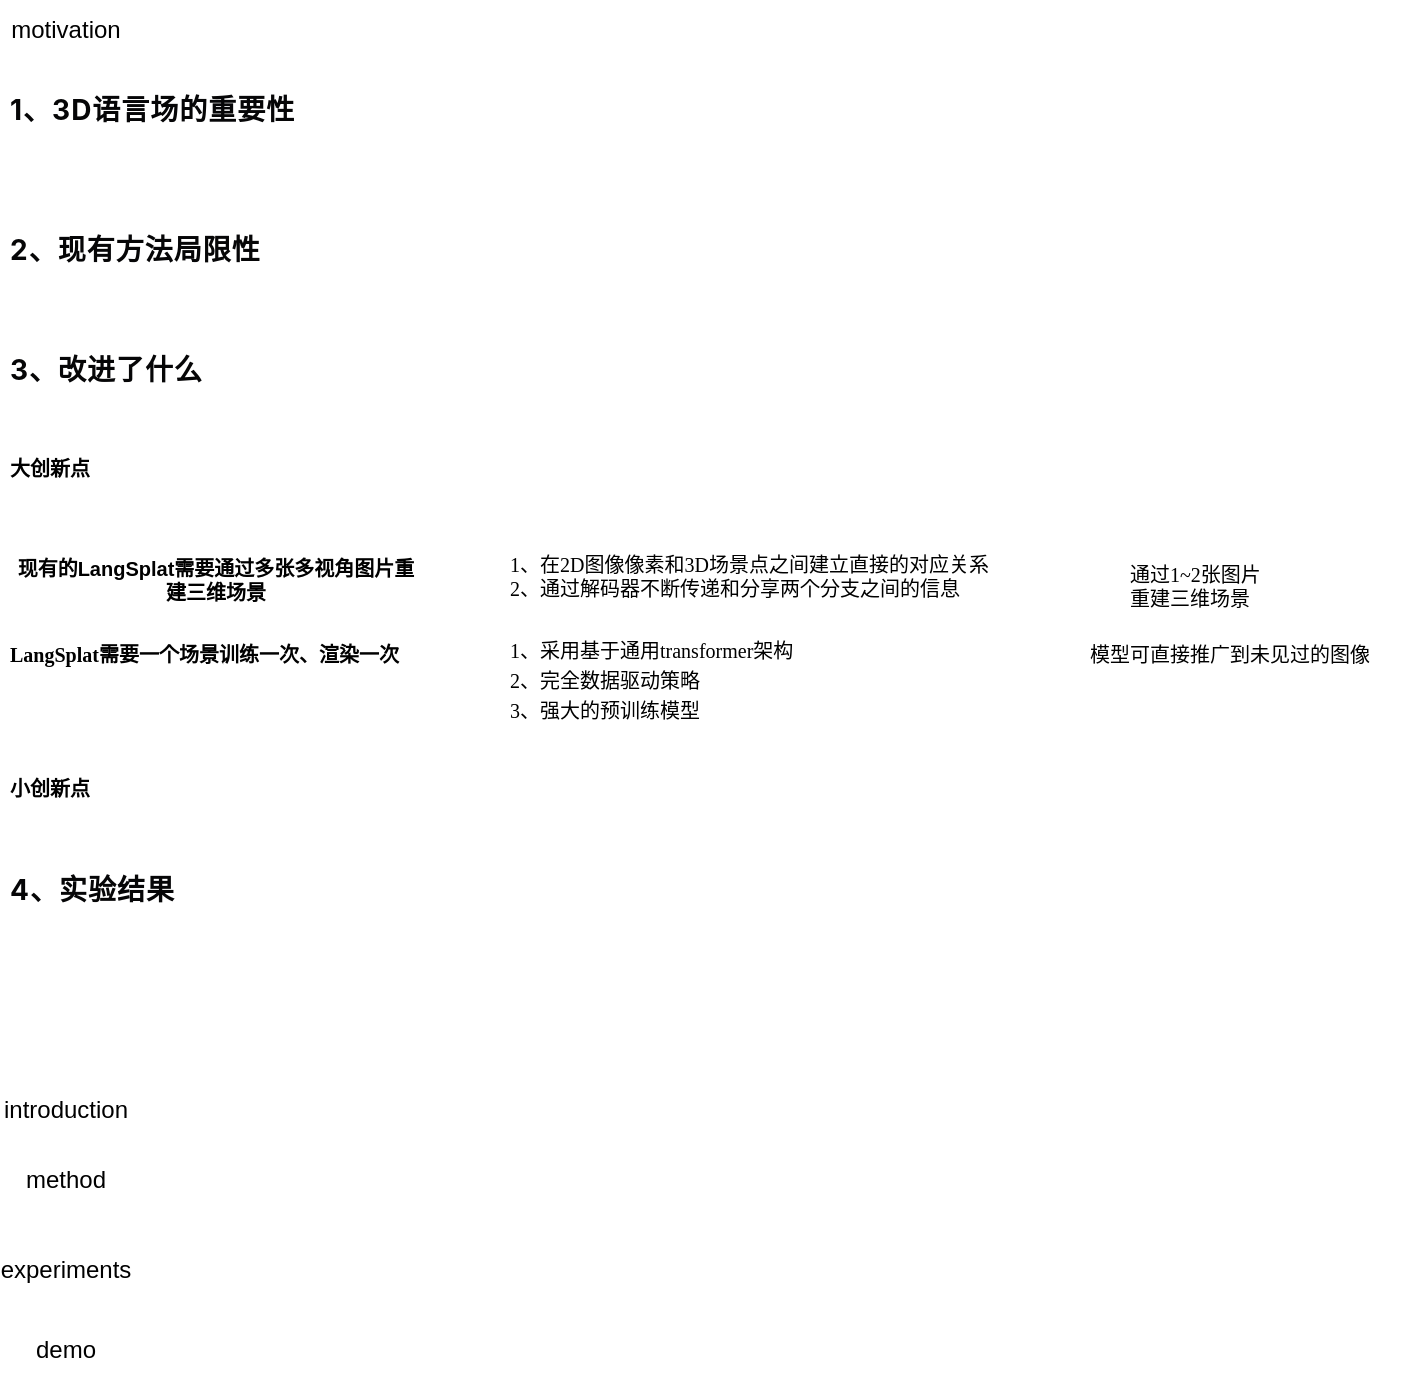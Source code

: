 <mxfile version="24.7.7">
  <diagram name="第 1 页" id="PCHLLe_sk1U6rp72RW6W">
    <mxGraphModel dx="746" dy="425" grid="1" gridSize="10" guides="1" tooltips="1" connect="1" arrows="1" fold="1" page="1" pageScale="1" pageWidth="827" pageHeight="1169" math="0" shadow="0">
      <root>
        <mxCell id="0" />
        <mxCell id="1" parent="0" />
        <mxCell id="ahB7fCFWOppxZNZ6RY8T-1" value="motivation" style="text;strokeColor=none;align=center;fillColor=none;html=1;verticalAlign=middle;whiteSpace=wrap;rounded=0;" vertex="1" parent="1">
          <mxGeometry x="10" y="10" width="60" height="30" as="geometry" />
        </mxCell>
        <mxCell id="ahB7fCFWOppxZNZ6RY8T-2" value="introduction" style="text;strokeColor=none;align=center;fillColor=none;html=1;verticalAlign=middle;whiteSpace=wrap;rounded=0;" vertex="1" parent="1">
          <mxGeometry x="10" y="550" width="60" height="30" as="geometry" />
        </mxCell>
        <mxCell id="ahB7fCFWOppxZNZ6RY8T-3" value="method" style="text;strokeColor=none;align=center;fillColor=none;html=1;verticalAlign=middle;whiteSpace=wrap;rounded=0;" vertex="1" parent="1">
          <mxGeometry x="10" y="585" width="60" height="30" as="geometry" />
        </mxCell>
        <mxCell id="ahB7fCFWOppxZNZ6RY8T-4" value="experiments" style="text;strokeColor=none;align=center;fillColor=none;html=1;verticalAlign=middle;whiteSpace=wrap;rounded=0;" vertex="1" parent="1">
          <mxGeometry x="10" y="630" width="60" height="30" as="geometry" />
        </mxCell>
        <mxCell id="ahB7fCFWOppxZNZ6RY8T-5" value="demo" style="text;strokeColor=none;align=center;fillColor=none;html=1;verticalAlign=middle;whiteSpace=wrap;rounded=0;" vertex="1" parent="1">
          <mxGeometry x="10" y="670" width="60" height="30" as="geometry" />
        </mxCell>
        <mxCell id="ahB7fCFWOppxZNZ6RY8T-6" value="&lt;p style=&quot;margin-top: 0pt; margin-bottom: 0pt; margin-left: 0in; direction: ltr; unicode-bidi: embed; vertical-align: middle; word-break: normal; font-size: 10px;&quot;&gt;&lt;span style=&quot;font-family: 微软雅黑; font-weight: bold;&quot;&gt;现有的&lt;/span&gt;&lt;span style=&quot;font-family: Arial; font-weight: bold;&quot;&gt;LangSplat&lt;/span&gt;&lt;span style=&quot;font-family: 微软雅黑; font-weight: bold;&quot;&gt;需要通过多张&lt;/span&gt;&lt;span style=&quot;font-family: 微软雅黑; font-weight: bold;&quot;&gt;多视角图片重建三维场景&lt;/span&gt;&lt;/p&gt;" style="text;strokeColor=none;align=center;fillColor=none;html=1;verticalAlign=middle;whiteSpace=wrap;rounded=0;" vertex="1" parent="1">
          <mxGeometry x="10" y="285" width="210" height="30" as="geometry" />
        </mxCell>
        <mxCell id="ahB7fCFWOppxZNZ6RY8T-7" value="&lt;p style=&quot;margin-top: 0pt; margin-bottom: 0pt; margin-left: 0in; text-align: center; direction: ltr; unicode-bidi: embed; vertical-align: middle; word-break: normal; font-size: 10px;&quot;&gt;&lt;span style=&quot;font-size: 10px; font-family: 微软雅黑; color: black; font-weight: bold; font-style: normal;&quot;&gt;LangSplat&lt;/span&gt;&lt;span style=&quot;font-size: 10px; font-family: 微软雅黑; color: black; font-weight: bold; font-style: normal;&quot;&gt;需要一个场景训练一次、渲染一次&lt;/span&gt;&lt;/p&gt;" style="text;whiteSpace=wrap;html=1;fontSize=10;" vertex="1" parent="1">
          <mxGeometry x="10" y="325" width="210" height="30" as="geometry" />
        </mxCell>
        <mxCell id="ahB7fCFWOppxZNZ6RY8T-8" value="&lt;p style=&quot;line-height: normal; margin: 0pt 0in; text-indent: 0in; text-align: left; direction: ltr; unicode-bidi: embed; vertical-align: middle; word-break: normal; font-size: 10px;&quot;&gt;&lt;span style=&quot;font-size: 10px; font-family: 微软雅黑; color: black; font-weight: normal; font-style: normal;&quot;&gt;1&lt;/span&gt;&lt;span style=&quot;font-size: 10px; font-family: 微软雅黑; color: black; font-weight: normal; font-style: normal;&quot;&gt;、采用基于通用&lt;/span&gt;&lt;span style=&quot;font-size: 10px; font-family: 微软雅黑; color: black; font-weight: normal; font-style: normal;&quot;&gt;transformer&lt;/span&gt;&lt;span style=&quot;font-size: 10px; font-family: 微软雅黑; color: black; font-weight: normal; font-style: normal;&quot;&gt;架构&lt;/span&gt;&lt;/p&gt;&lt;p style=&quot;line-height: normal; margin: 0pt 0in; text-indent: 0in; text-align: left; direction: ltr; unicode-bidi: embed; vertical-align: middle; word-break: normal; font-size: 10px;&quot;&gt;&lt;span style=&quot;font-size: 10px; font-family: 微软雅黑; color: black; font-weight: normal; font-style: normal;&quot;&gt;2&lt;/span&gt;&lt;span style=&quot;font-size: 10px; font-family: 微软雅黑; color: black; font-weight: normal; font-style: normal;&quot;&gt;、完全数据驱动策略&lt;/span&gt;&lt;/p&gt;&lt;p style=&quot;line-height: normal; margin: 0pt 0in; text-indent: 0in; text-align: left; direction: ltr; unicode-bidi: embed; vertical-align: middle; word-break: normal; font-size: 10px;&quot;&gt;&lt;span style=&quot;font-size: 10px; font-family: 微软雅黑; color: black; font-weight: normal; font-style: normal;&quot;&gt;3&lt;/span&gt;&lt;span style=&quot;font-size: 10px; font-family: 微软雅黑; color: black; font-weight: normal; font-style: normal;&quot;&gt;、强大的预训练模型&lt;/span&gt;&lt;/p&gt;" style="text;whiteSpace=wrap;html=1;fontSize=10;" vertex="1" parent="1">
          <mxGeometry x="260" y="320" width="180" height="60" as="geometry" />
        </mxCell>
        <mxCell id="ahB7fCFWOppxZNZ6RY8T-9" value="&lt;p style=&quot;margin-top: 0pt; margin-bottom: 0pt; margin-left: 0in; text-align: left; direction: ltr; unicode-bidi: embed; vertical-align: middle; word-break: normal; font-size: 10px;&quot;&gt;&lt;span style=&quot;font-size: 10px; font-family: 微软雅黑; color: black; font-weight: normal; font-style: normal;&quot;&gt;模型可直接推广到未见过的图像&lt;/span&gt;&lt;/p&gt;" style="text;whiteSpace=wrap;html=1;fontSize=10;" vertex="1" parent="1">
          <mxGeometry x="550" y="325" width="160" height="50" as="geometry" />
        </mxCell>
        <mxCell id="ahB7fCFWOppxZNZ6RY8T-10" value="&lt;p style=&quot;margin-top: 0pt; margin-bottom: 0pt; margin-left: 0in; direction: ltr; unicode-bidi: embed; vertical-align: middle; word-break: normal; font-size: 10px;&quot;&gt;&lt;font style=&quot;font-size: 10px;&quot;&gt;&lt;span style=&quot;font-family: 微软雅黑; color: black; font-weight: normal; font-style: normal; font-size: 10px;&quot;&gt;1&lt;/span&gt;&lt;span style=&quot;font-family: 微软雅黑; color: black; font-weight: normal; font-style: normal; font-size: 10px;&quot;&gt;、在&lt;/span&gt;&lt;span style=&quot;font-family: 微软雅黑; color: black; font-weight: normal; font-style: normal; font-size: 10px;&quot;&gt;2D&lt;/span&gt;&lt;span style=&quot;font-family: 微软雅黑; color: black; font-weight: normal; font-style: normal; font-size: 10px;&quot;&gt;图像像素和&lt;/span&gt;&lt;span style=&quot;font-family: 微软雅黑; color: black; font-weight: normal; font-style: normal; font-size: 10px;&quot;&gt;3D&lt;/span&gt;&lt;span style=&quot;font-family: 微软雅黑; color: black; font-weight: normal; font-style: normal; font-size: 10px;&quot;&gt;场景点之间建立直接的对应关系&lt;/span&gt;&lt;/font&gt;&lt;/p&gt;&lt;p style=&quot;margin-top: 0pt; margin-bottom: 0pt; margin-left: 0in; direction: ltr; unicode-bidi: embed; vertical-align: middle; word-break: normal; font-size: 10px;&quot;&gt;&lt;font style=&quot;font-size: 10px;&quot;&gt;&lt;span style=&quot;font-family: 微软雅黑; color: black; font-weight: normal; font-style: normal; font-size: 10px;&quot;&gt;2&lt;/span&gt;&lt;span style=&quot;font-family: 微软雅黑; color: black; font-weight: normal; font-style: normal; font-size: 10px;&quot;&gt;、通过解码器不断传递和分享两个分支之间的信息&lt;/span&gt;&lt;/font&gt;&lt;/p&gt;" style="text;whiteSpace=wrap;html=1;fontSize=10;" vertex="1" parent="1">
          <mxGeometry x="260" y="280" width="330" height="40" as="geometry" />
        </mxCell>
        <mxCell id="ahB7fCFWOppxZNZ6RY8T-11" value="&lt;p style=&quot;margin-top: 0pt; margin-bottom: 0pt; margin-left: 0in; text-align: left; direction: ltr; unicode-bidi: embed; vertical-align: middle; word-break: normal; font-size: 10px;&quot;&gt;&lt;span style=&quot;font-size: 10px; font-family: 微软雅黑; color: black; font-weight: normal; font-style: normal;&quot;&gt;通过&lt;/span&gt;&lt;span style=&quot;font-size: 10px; font-family: 微软雅黑; color: black; font-weight: normal; font-style: normal;&quot;&gt;1~2&lt;/span&gt;&lt;span style=&quot;font-size: 10px; font-family: 微软雅黑; color: black; font-weight: normal; font-style: normal;&quot;&gt;张图片&lt;/span&gt;&lt;/p&gt;&lt;p style=&quot;margin-top: 0pt; margin-bottom: 0pt; margin-left: 0in; text-align: left; direction: ltr; unicode-bidi: embed; vertical-align: middle; word-break: normal; font-size: 10px;&quot;&gt;&lt;span style=&quot;font-size: 10px; font-family: 微软雅黑; color: black; font-weight: normal; font-style: normal;&quot;&gt;重建三维场景&lt;/span&gt;&lt;/p&gt;" style="text;whiteSpace=wrap;html=1;fontSize=10;" vertex="1" parent="1">
          <mxGeometry x="570" y="285" width="80" height="40" as="geometry" />
        </mxCell>
        <mxCell id="ahB7fCFWOppxZNZ6RY8T-12" value="&lt;strong style=&quot;box-sizing: inherit; font-weight: 700; color: rgb(6, 6, 7); font-family: -apple-system, blinkmacsystemfont, &amp;quot;Helvetica Neue&amp;quot;, helvetica, &amp;quot;segoe ui&amp;quot;, arial, roboto, &amp;quot;PingFang SC&amp;quot;, miui, &amp;quot;Hiragino Sans GB&amp;quot;, &amp;quot;Microsoft Yahei&amp;quot;, sans-serif; font-size: 14px; font-style: normal; font-variant-ligatures: normal; font-variant-caps: normal; letter-spacing: 0.5px; orphans: 2; text-align: left; text-indent: 0px; text-transform: none; widows: 2; word-spacing: 0px; -webkit-text-stroke-width: 0px; white-space: pre-wrap; background-color: rgb(255, 255, 255); text-decoration-thickness: initial; text-decoration-style: initial; text-decoration-color: initial;&quot;&gt;1、3D语言场的重要性&lt;/strong&gt;" style="text;whiteSpace=wrap;html=1;" vertex="1" parent="1">
          <mxGeometry x="10" y="50" width="150" height="40" as="geometry" />
        </mxCell>
        <mxCell id="ahB7fCFWOppxZNZ6RY8T-14" value="&lt;strong style=&quot;box-sizing: inherit; font-weight: 700; color: rgb(6, 6, 7); font-family: -apple-system, blinkmacsystemfont, &amp;quot;Helvetica Neue&amp;quot;, helvetica, &amp;quot;segoe ui&amp;quot;, arial, roboto, &amp;quot;PingFang SC&amp;quot;, miui, &amp;quot;Hiragino Sans GB&amp;quot;, &amp;quot;Microsoft Yahei&amp;quot;, sans-serif; font-size: 14px; font-style: normal; font-variant-ligatures: normal; font-variant-caps: normal; letter-spacing: 0.5px; orphans: 2; text-align: left; text-indent: 0px; text-transform: none; widows: 2; word-spacing: 0px; -webkit-text-stroke-width: 0px; white-space: pre-wrap; background-color: rgb(255, 255, 255); text-decoration-thickness: initial; text-decoration-style: initial; text-decoration-color: initial;&quot;&gt;2、现有方法局限性&lt;/strong&gt;" style="text;whiteSpace=wrap;html=1;" vertex="1" parent="1">
          <mxGeometry x="10" y="120" width="150" height="40" as="geometry" />
        </mxCell>
        <mxCell id="ahB7fCFWOppxZNZ6RY8T-15" value="&lt;strong style=&quot;box-sizing: inherit; font-weight: 700; color: rgb(6, 6, 7); font-family: -apple-system, blinkmacsystemfont, &amp;quot;Helvetica Neue&amp;quot;, helvetica, &amp;quot;segoe ui&amp;quot;, arial, roboto, &amp;quot;PingFang SC&amp;quot;, miui, &amp;quot;Hiragino Sans GB&amp;quot;, &amp;quot;Microsoft Yahei&amp;quot;, sans-serif; font-size: 14px; font-style: normal; font-variant-ligatures: normal; font-variant-caps: normal; letter-spacing: 0.5px; orphans: 2; text-align: left; text-indent: 0px; text-transform: none; widows: 2; word-spacing: 0px; -webkit-text-stroke-width: 0px; white-space: pre-wrap; background-color: rgb(255, 255, 255); text-decoration-thickness: initial; text-decoration-style: initial; text-decoration-color: initial;&quot;&gt;3、改进了什么&lt;/strong&gt;" style="text;whiteSpace=wrap;html=1;" vertex="1" parent="1">
          <mxGeometry x="10" y="180" width="150" height="40" as="geometry" />
        </mxCell>
        <mxCell id="ahB7fCFWOppxZNZ6RY8T-16" value="&lt;div style=&quot;text-align: center;&quot;&gt;&lt;span style=&quot;background-color: initial; font-size: 10px;&quot;&gt;&lt;font face=&quot;微软雅黑&quot;&gt;&lt;b&gt;大创新点&lt;/b&gt;&lt;/font&gt;&lt;/span&gt;&lt;/div&gt;" style="text;whiteSpace=wrap;html=1;" vertex="1" parent="1">
          <mxGeometry x="10" y="230" width="280" height="40" as="geometry" />
        </mxCell>
        <mxCell id="ahB7fCFWOppxZNZ6RY8T-17" value="&lt;div style=&quot;text-align: center;&quot;&gt;&lt;span style=&quot;background-color: initial; font-size: 10px;&quot;&gt;&lt;font face=&quot;微软雅黑&quot;&gt;&lt;b&gt;小创新点&lt;/b&gt;&lt;/font&gt;&lt;/span&gt;&lt;/div&gt;" style="text;whiteSpace=wrap;html=1;" vertex="1" parent="1">
          <mxGeometry x="10" y="390" width="280" height="40" as="geometry" />
        </mxCell>
        <mxCell id="ahB7fCFWOppxZNZ6RY8T-18" value="&lt;strong style=&quot;box-sizing: inherit; font-weight: 700; color: rgb(6, 6, 7); font-family: -apple-system, blinkmacsystemfont, &amp;quot;Helvetica Neue&amp;quot;, helvetica, &amp;quot;segoe ui&amp;quot;, arial, roboto, &amp;quot;PingFang SC&amp;quot;, miui, &amp;quot;Hiragino Sans GB&amp;quot;, &amp;quot;Microsoft Yahei&amp;quot;, sans-serif; font-size: 14px; font-style: normal; font-variant-ligatures: normal; font-variant-caps: normal; letter-spacing: 0.5px; orphans: 2; text-align: left; text-indent: 0px; text-transform: none; widows: 2; word-spacing: 0px; -webkit-text-stroke-width: 0px; white-space: pre-wrap; background-color: rgb(255, 255, 255); text-decoration-thickness: initial; text-decoration-style: initial; text-decoration-color: initial;&quot;&gt;4、实验结果&lt;/strong&gt;" style="text;whiteSpace=wrap;html=1;" vertex="1" parent="1">
          <mxGeometry x="10" y="440" width="150" height="40" as="geometry" />
        </mxCell>
      </root>
    </mxGraphModel>
  </diagram>
</mxfile>
